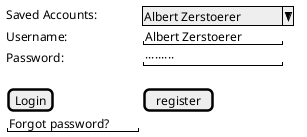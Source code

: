 @startuml login page
salt
{
    Saved Accounts: | ^Albert Zerstoerer^
    Username: | "Albert Zerstoerer"
    Password: | "·········        "
    .
    [Login] | [register]
    "Forgot password?"
}
@enduml